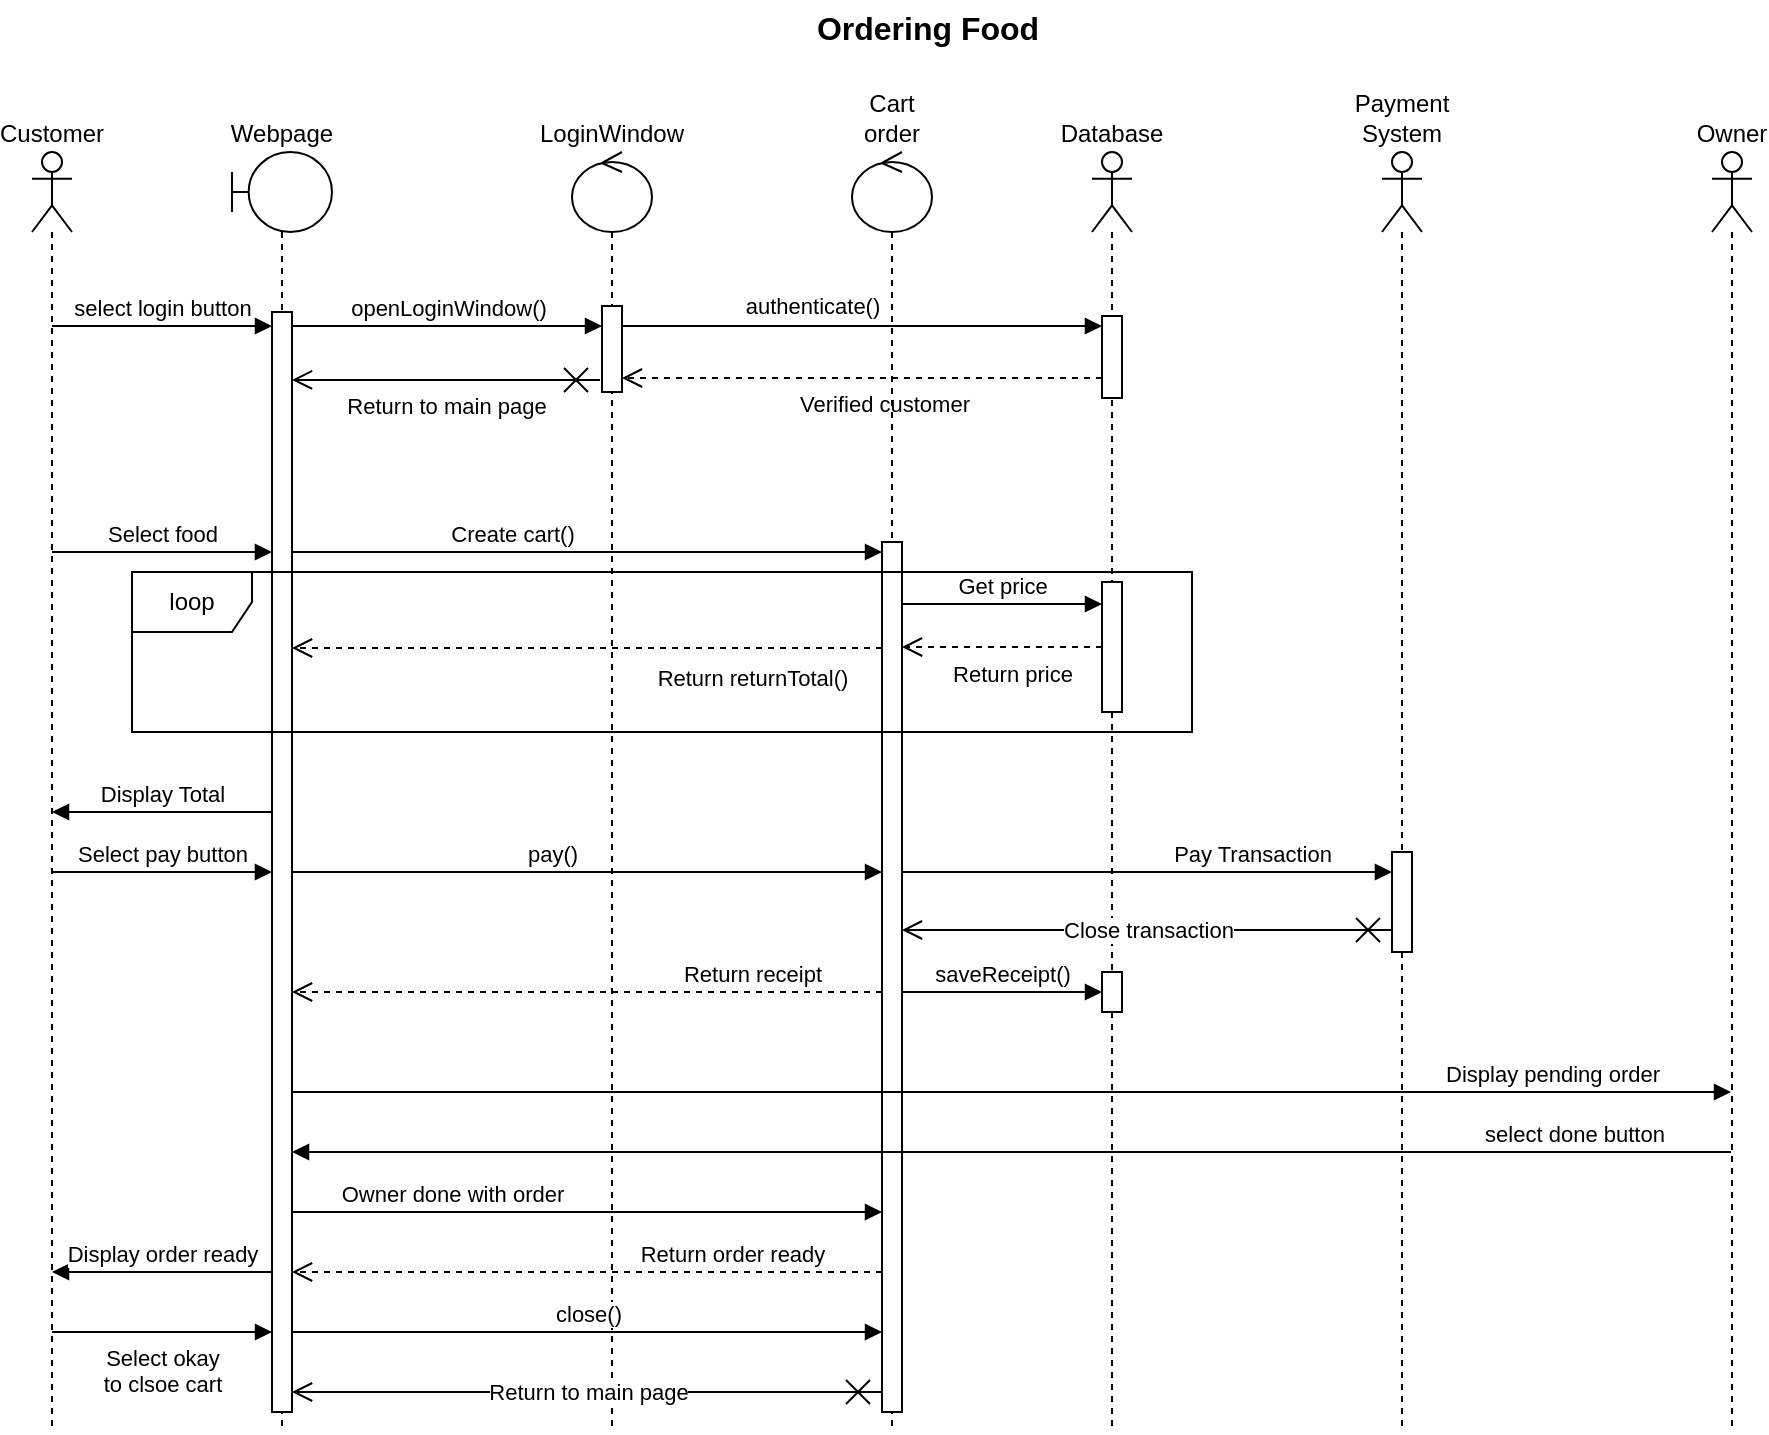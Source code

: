 <mxfile version="20.3.0" type="device"><diagram id="aWFk8jPY2MmRojWQCba8" name="Page-1"><mxGraphModel dx="1422" dy="857" grid="1" gridSize="10" guides="1" tooltips="1" connect="1" arrows="1" fold="1" page="0" pageScale="1" pageWidth="850" pageHeight="1100" math="0" shadow="0"><root><mxCell id="0"/><mxCell id="1" parent="0"/><mxCell id="fuEKCW4SCzqdRqs_v720-3" value="Customer" style="shape=umlLifeline;participant=umlActor;perimeter=lifelinePerimeter;whiteSpace=wrap;html=1;container=1;collapsible=0;recursiveResize=0;verticalAlign=bottom;spacingTop=36;outlineConnect=0;size=40;gradientColor=none;horizontal=1;labelPosition=center;verticalLabelPosition=top;align=center;" parent="1" vertex="1"><mxGeometry x="100" y="240" width="20" height="640" as="geometry"/></mxCell><mxCell id="fuEKCW4SCzqdRqs_v720-33" value="Ordering Food" style="text;align=center;fontStyle=1;verticalAlign=middle;spacingLeft=3;spacingRight=3;strokeColor=none;rotatable=0;points=[[0,0.5],[1,0.5]];portConstraint=eastwest;gradientColor=none;fontSize=16;" parent="1" vertex="1"><mxGeometry x="508" y="164" width="80" height="26" as="geometry"/></mxCell><mxCell id="3ZmaqxFw1Q16u7SAqoF7-2" value="LoginWindow" style="shape=umlLifeline;participant=umlControl;perimeter=lifelinePerimeter;whiteSpace=wrap;html=1;container=1;collapsible=0;recursiveResize=0;verticalAlign=bottom;spacingTop=36;outlineConnect=0;labelPosition=center;verticalLabelPosition=top;align=center;" parent="1" vertex="1"><mxGeometry x="370" y="240" width="40" height="640" as="geometry"/></mxCell><mxCell id="3ZmaqxFw1Q16u7SAqoF7-7" value="" style="html=1;points=[];perimeter=orthogonalPerimeter;" parent="3ZmaqxFw1Q16u7SAqoF7-2" vertex="1"><mxGeometry x="15" y="77" width="10" height="43" as="geometry"/></mxCell><mxCell id="3ZmaqxFw1Q16u7SAqoF7-4" value="Webpage" style="shape=umlLifeline;participant=umlBoundary;perimeter=lifelinePerimeter;whiteSpace=wrap;html=1;container=1;collapsible=0;recursiveResize=0;verticalAlign=bottom;spacingTop=36;outlineConnect=0;labelPosition=center;verticalLabelPosition=top;align=center;" parent="1" vertex="1"><mxGeometry x="200" y="240" width="50" height="640" as="geometry"/></mxCell><mxCell id="3ZmaqxFw1Q16u7SAqoF7-5" value="" style="html=1;points=[];perimeter=orthogonalPerimeter;" parent="3ZmaqxFw1Q16u7SAqoF7-4" vertex="1"><mxGeometry x="20" y="80" width="10" height="550" as="geometry"/></mxCell><mxCell id="3ZmaqxFw1Q16u7SAqoF7-8" value="openLoginWindow()" style="html=1;verticalAlign=bottom;endArrow=block;rounded=0;" parent="1" source="3ZmaqxFw1Q16u7SAqoF7-5" target="3ZmaqxFw1Q16u7SAqoF7-7" edge="1"><mxGeometry width="80" relative="1" as="geometry"><mxPoint x="253" y="342" as="sourcePoint"/><mxPoint x="364" y="342" as="targetPoint"/><Array as="points"><mxPoint x="335" y="327"/></Array></mxGeometry></mxCell><mxCell id="3ZmaqxFw1Q16u7SAqoF7-11" value="select login button" style="html=1;verticalAlign=bottom;endArrow=block;rounded=0;" parent="1" source="fuEKCW4SCzqdRqs_v720-3" target="3ZmaqxFw1Q16u7SAqoF7-5" edge="1"><mxGeometry width="80" relative="1" as="geometry"><mxPoint x="130" y="330" as="sourcePoint"/><mxPoint x="191" y="333" as="targetPoint"/><Array as="points"><mxPoint x="200" y="327"/></Array></mxGeometry></mxCell><mxCell id="3ZmaqxFw1Q16u7SAqoF7-15" value="authenticate()" style="html=1;verticalAlign=bottom;endArrow=block;rounded=0;" parent="1" source="3ZmaqxFw1Q16u7SAqoF7-7" target="VxAw7Zm52xEuJocL-6Xs-1" edge="1"><mxGeometry x="-0.208" y="1" width="80" relative="1" as="geometry"><mxPoint x="442" y="325" as="sourcePoint"/><mxPoint x="608" y="325" as="targetPoint"/><mxPoint as="offset"/><Array as="points"><mxPoint x="593" y="327"/></Array></mxGeometry></mxCell><mxCell id="3ZmaqxFw1Q16u7SAqoF7-18" value="Verified customer" style="html=1;verticalAlign=top;endArrow=open;dashed=1;endSize=8;rounded=0;labelPosition=center;verticalLabelPosition=bottom;align=center;" parent="1" source="VxAw7Zm52xEuJocL-6Xs-1" target="3ZmaqxFw1Q16u7SAqoF7-7" edge="1"><mxGeometry x="-0.086" relative="1" as="geometry"><mxPoint x="531" y="370" as="sourcePoint"/><mxPoint x="414" y="357" as="targetPoint"/><Array as="points"><mxPoint x="597" y="353"/></Array><mxPoint as="offset"/></mxGeometry></mxCell><mxCell id="3ZmaqxFw1Q16u7SAqoF7-19" value="Database" style="shape=umlLifeline;participant=umlActor;perimeter=lifelinePerimeter;whiteSpace=wrap;html=1;container=1;collapsible=0;recursiveResize=0;verticalAlign=bottom;spacingTop=36;outlineConnect=0;labelPosition=center;verticalLabelPosition=top;align=center;" parent="1" vertex="1"><mxGeometry x="630" y="240" width="20" height="640" as="geometry"/></mxCell><mxCell id="VxAw7Zm52xEuJocL-6Xs-1" value="" style="html=1;points=[];perimeter=orthogonalPerimeter;" parent="3ZmaqxFw1Q16u7SAqoF7-19" vertex="1"><mxGeometry x="5" y="82" width="10" height="41" as="geometry"/></mxCell><mxCell id="VxAw7Zm52xEuJocL-6Xs-5" value="" style="html=1;points=[];perimeter=orthogonalPerimeter;" parent="3ZmaqxFw1Q16u7SAqoF7-19" vertex="1"><mxGeometry x="5" y="215" width="10" height="65" as="geometry"/></mxCell><mxCell id="4T1camaJ_aIzsmTOeIJ_-14" value="" style="html=1;points=[];perimeter=orthogonalPerimeter;" parent="3ZmaqxFw1Q16u7SAqoF7-19" vertex="1"><mxGeometry x="5" y="410" width="10" height="20" as="geometry"/></mxCell><mxCell id="VxAw7Zm52xEuJocL-6Xs-2" value="Select food" style="html=1;verticalAlign=bottom;endArrow=block;rounded=0;" parent="1" source="fuEKCW4SCzqdRqs_v720-3" target="3ZmaqxFw1Q16u7SAqoF7-5" edge="1"><mxGeometry width="80" relative="1" as="geometry"><mxPoint x="130" y="420" as="sourcePoint"/><mxPoint x="210" y="420" as="targetPoint"/><Array as="points"><mxPoint x="200" y="440"/></Array></mxGeometry></mxCell><mxCell id="VxAw7Zm52xEuJocL-6Xs-3" value="Create cart()" style="html=1;verticalAlign=bottom;endArrow=block;rounded=0;" parent="1" source="3ZmaqxFw1Q16u7SAqoF7-5" target="VxAw7Zm52xEuJocL-6Xs-11" edge="1"><mxGeometry x="-0.254" width="80" relative="1" as="geometry"><mxPoint x="270" y="464.5" as="sourcePoint"/><mxPoint x="350" y="464.5" as="targetPoint"/><Array as="points"><mxPoint x="380" y="440"/></Array><mxPoint as="offset"/></mxGeometry></mxCell><mxCell id="VxAw7Zm52xEuJocL-6Xs-4" value="Cart order" style="shape=umlLifeline;participant=umlControl;perimeter=lifelinePerimeter;whiteSpace=wrap;html=1;container=1;collapsible=0;recursiveResize=0;verticalAlign=bottom;spacingTop=36;outlineConnect=0;labelPosition=center;verticalLabelPosition=top;align=center;" parent="1" vertex="1"><mxGeometry x="510" y="240" width="40" height="640" as="geometry"/></mxCell><mxCell id="VxAw7Zm52xEuJocL-6Xs-11" value="" style="html=1;points=[];perimeter=orthogonalPerimeter;" parent="VxAw7Zm52xEuJocL-6Xs-4" vertex="1"><mxGeometry x="15" y="195" width="10" height="435" as="geometry"/></mxCell><mxCell id="VxAw7Zm52xEuJocL-6Xs-6" value="Get price" style="html=1;verticalAlign=bottom;endArrow=block;rounded=0;" parent="1" source="VxAw7Zm52xEuJocL-6Xs-11" target="VxAw7Zm52xEuJocL-6Xs-5" edge="1"><mxGeometry width="80" relative="1" as="geometry"><mxPoint x="540" y="500" as="sourcePoint"/><mxPoint x="620" y="500" as="targetPoint"/><Array as="points"><mxPoint x="563" y="466"/></Array></mxGeometry></mxCell><mxCell id="VxAw7Zm52xEuJocL-6Xs-7" value="Return price" style="html=1;verticalAlign=top;endArrow=open;dashed=1;endSize=8;rounded=0;labelPosition=center;verticalLabelPosition=bottom;align=center;" parent="1" source="VxAw7Zm52xEuJocL-6Xs-5" target="VxAw7Zm52xEuJocL-6Xs-11" edge="1"><mxGeometry x="-0.1" relative="1" as="geometry"><mxPoint x="600" y="520" as="sourcePoint"/><mxPoint x="540" y="510" as="targetPoint"/><mxPoint as="offset"/></mxGeometry></mxCell><mxCell id="VxAw7Zm52xEuJocL-6Xs-8" value="Return returnTotal()" style="html=1;verticalAlign=top;endArrow=open;dashed=1;endSize=8;rounded=0;labelPosition=center;verticalLabelPosition=bottom;align=center;" parent="1" source="VxAw7Zm52xEuJocL-6Xs-11" target="3ZmaqxFw1Q16u7SAqoF7-5" edge="1"><mxGeometry x="-0.559" y="2" relative="1" as="geometry"><mxPoint x="340" y="580" as="sourcePoint"/><mxPoint x="230" y="580" as="targetPoint"/><Array as="points"><mxPoint x="317" y="488"/></Array><mxPoint as="offset"/></mxGeometry></mxCell><mxCell id="VxAw7Zm52xEuJocL-6Xs-10" value="loop" style="shape=umlFrame;whiteSpace=wrap;html=1;" parent="1" vertex="1"><mxGeometry x="150" y="450" width="530" height="80" as="geometry"/></mxCell><mxCell id="VxAw7Zm52xEuJocL-6Xs-13" value="Display Total" style="html=1;verticalAlign=bottom;endArrow=block;rounded=0;" parent="1" source="3ZmaqxFw1Q16u7SAqoF7-5" target="fuEKCW4SCzqdRqs_v720-3" edge="1"><mxGeometry width="80" relative="1" as="geometry"><mxPoint x="202" y="580" as="sourcePoint"/><mxPoint x="150" y="580" as="targetPoint"/><Array as="points"><mxPoint x="200" y="570"/></Array></mxGeometry></mxCell><mxCell id="4T1camaJ_aIzsmTOeIJ_-1" value="Select pay button" style="html=1;verticalAlign=bottom;endArrow=block;rounded=0;" parent="1" source="fuEKCW4SCzqdRqs_v720-3" target="3ZmaqxFw1Q16u7SAqoF7-5" edge="1"><mxGeometry width="80" relative="1" as="geometry"><mxPoint x="130" y="608" as="sourcePoint"/><mxPoint x="210" y="608" as="targetPoint"/><Array as="points"><mxPoint x="180" y="600"/></Array></mxGeometry></mxCell><mxCell id="4T1camaJ_aIzsmTOeIJ_-2" value="Payment System" style="shape=umlLifeline;participant=umlActor;perimeter=lifelinePerimeter;whiteSpace=wrap;html=1;container=1;collapsible=0;recursiveResize=0;verticalAlign=bottom;spacingTop=36;outlineConnect=0;labelPosition=center;verticalLabelPosition=top;align=center;" parent="1" vertex="1"><mxGeometry x="775" y="240" width="20" height="640" as="geometry"/></mxCell><mxCell id="4T1camaJ_aIzsmTOeIJ_-5" value="" style="html=1;points=[];perimeter=orthogonalPerimeter;" parent="4T1camaJ_aIzsmTOeIJ_-2" vertex="1"><mxGeometry x="5" y="350" width="10" height="50" as="geometry"/></mxCell><mxCell id="4T1camaJ_aIzsmTOeIJ_-3" value="pay()" style="html=1;verticalAlign=bottom;endArrow=block;rounded=0;" parent="1" source="3ZmaqxFw1Q16u7SAqoF7-5" target="VxAw7Zm52xEuJocL-6Xs-11" edge="1"><mxGeometry x="-0.119" width="80" relative="1" as="geometry"><mxPoint x="290" y="570" as="sourcePoint"/><mxPoint x="370" y="570" as="targetPoint"/><Array as="points"><mxPoint x="470" y="600"/></Array><mxPoint as="offset"/></mxGeometry></mxCell><mxCell id="4T1camaJ_aIzsmTOeIJ_-4" value="Owner" style="shape=umlLifeline;participant=umlActor;perimeter=lifelinePerimeter;whiteSpace=wrap;html=1;container=1;collapsible=0;recursiveResize=0;verticalAlign=bottom;spacingTop=36;outlineConnect=0;labelPosition=center;verticalLabelPosition=top;align=center;" parent="1" vertex="1"><mxGeometry x="940" y="240" width="20" height="640" as="geometry"/></mxCell><mxCell id="4T1camaJ_aIzsmTOeIJ_-7" value="Return receipt" style="html=1;verticalAlign=bottom;endArrow=open;dashed=1;endSize=8;rounded=0;" parent="1" source="VxAw7Zm52xEuJocL-6Xs-11" target="3ZmaqxFw1Q16u7SAqoF7-5" edge="1"><mxGeometry x="-0.559" relative="1" as="geometry"><mxPoint x="460" y="630" as="sourcePoint"/><mxPoint x="380" y="630" as="targetPoint"/><Array as="points"><mxPoint x="440" y="660"/></Array><mxPoint as="offset"/></mxGeometry></mxCell><mxCell id="4T1camaJ_aIzsmTOeIJ_-8" value="Pay Transaction" style="html=1;verticalAlign=bottom;endArrow=block;rounded=0;" parent="1" source="VxAw7Zm52xEuJocL-6Xs-11" target="4T1camaJ_aIzsmTOeIJ_-5" edge="1"><mxGeometry x="0.429" width="80" relative="1" as="geometry"><mxPoint x="600" y="570" as="sourcePoint"/><mxPoint x="680" y="570" as="targetPoint"/><Array as="points"><mxPoint x="740" y="600"/></Array><mxPoint as="offset"/></mxGeometry></mxCell><mxCell id="4T1camaJ_aIzsmTOeIJ_-10" value="Display pending order" style="html=1;verticalAlign=bottom;endArrow=block;rounded=0;" parent="1" source="3ZmaqxFw1Q16u7SAqoF7-5" target="4T1camaJ_aIzsmTOeIJ_-4" edge="1"><mxGeometry x="0.751" width="80" relative="1" as="geometry"><mxPoint x="240" y="700" as="sourcePoint"/><mxPoint x="470" y="700" as="targetPoint"/><Array as="points"><mxPoint x="890" y="710"/></Array><mxPoint as="offset"/></mxGeometry></mxCell><mxCell id="4T1camaJ_aIzsmTOeIJ_-11" value="select done button" style="html=1;verticalAlign=bottom;endArrow=block;rounded=0;" parent="1" source="4T1camaJ_aIzsmTOeIJ_-4" target="3ZmaqxFw1Q16u7SAqoF7-5" edge="1"><mxGeometry x="-0.779" width="80" relative="1" as="geometry"><mxPoint x="720" y="740" as="sourcePoint"/><mxPoint x="620" y="740" as="targetPoint"/><Array as="points"><mxPoint x="880" y="740"/></Array><mxPoint x="1" as="offset"/></mxGeometry></mxCell><mxCell id="4T1camaJ_aIzsmTOeIJ_-15" value="saveReceipt()" style="html=1;verticalAlign=bottom;endArrow=block;rounded=0;" parent="1" source="VxAw7Zm52xEuJocL-6Xs-11" target="4T1camaJ_aIzsmTOeIJ_-14" edge="1"><mxGeometry width="80" relative="1" as="geometry"><mxPoint x="550" y="660" as="sourcePoint"/><mxPoint x="630" y="660" as="targetPoint"/><Array as="points"><mxPoint x="570" y="660"/></Array></mxGeometry></mxCell><mxCell id="4T1camaJ_aIzsmTOeIJ_-16" value="Return order ready" style="html=1;verticalAlign=bottom;endArrow=open;dashed=1;endSize=8;rounded=0;" parent="1" source="VxAw7Zm52xEuJocL-6Xs-11" target="3ZmaqxFw1Q16u7SAqoF7-5" edge="1"><mxGeometry x="-0.491" relative="1" as="geometry"><mxPoint x="475" y="800" as="sourcePoint"/><mxPoint x="305" y="800" as="targetPoint"/><Array as="points"><mxPoint x="480" y="800"/></Array><mxPoint as="offset"/></mxGeometry></mxCell><mxCell id="4T1camaJ_aIzsmTOeIJ_-17" value="Display order ready" style="html=1;verticalAlign=bottom;endArrow=block;rounded=0;" parent="1" source="3ZmaqxFw1Q16u7SAqoF7-5" target="fuEKCW4SCzqdRqs_v720-3" edge="1"><mxGeometry width="80" relative="1" as="geometry"><mxPoint x="200" y="800" as="sourcePoint"/><mxPoint x="140" y="800" as="targetPoint"/><Array as="points"><mxPoint x="180" y="800"/></Array></mxGeometry></mxCell><mxCell id="4T1camaJ_aIzsmTOeIJ_-18" value="Owner done with order" style="html=1;verticalAlign=bottom;endArrow=block;rounded=0;" parent="1" source="3ZmaqxFw1Q16u7SAqoF7-5" target="VxAw7Zm52xEuJocL-6Xs-11" edge="1"><mxGeometry x="-0.458" width="80" relative="1" as="geometry"><mxPoint x="360" y="780" as="sourcePoint"/><mxPoint x="440" y="780" as="targetPoint"/><Array as="points"><mxPoint x="480" y="770"/></Array><mxPoint as="offset"/></mxGeometry></mxCell><mxCell id="KYuHUwMhuAiEttnsaZS2-2" value="Return to main page" style="endArrow=open;startArrow=cross;endFill=0;startFill=0;endSize=8;startSize=10;html=1;rounded=0;labelPosition=center;verticalLabelPosition=bottom;align=center;verticalAlign=top;exitX=-0.1;exitY=0.86;exitDx=0;exitDy=0;exitPerimeter=0;" edge="1" parent="1" source="3ZmaqxFw1Q16u7SAqoF7-7" target="3ZmaqxFw1Q16u7SAqoF7-5"><mxGeometry width="160" relative="1" as="geometry"><mxPoint x="385" y="379" as="sourcePoint"/><mxPoint x="232" y="379" as="targetPoint"/></mxGeometry></mxCell><mxCell id="KYuHUwMhuAiEttnsaZS2-3" value="Close transaction" style="endArrow=open;startArrow=cross;endFill=0;startFill=0;endSize=8;startSize=10;html=1;rounded=0;" edge="1" parent="1" source="4T1camaJ_aIzsmTOeIJ_-5" target="VxAw7Zm52xEuJocL-6Xs-11"><mxGeometry width="160" relative="1" as="geometry"><mxPoint x="726" y="627" as="sourcePoint"/><mxPoint x="573" y="627" as="targetPoint"/><Array as="points"><mxPoint x="735" y="629"/></Array></mxGeometry></mxCell><mxCell id="KYuHUwMhuAiEttnsaZS2-4" value="Select okay&lt;br&gt;to clsoe cart" style="html=1;verticalAlign=top;endArrow=block;rounded=0;labelPosition=center;verticalLabelPosition=bottom;align=center;" edge="1" parent="1" source="fuEKCW4SCzqdRqs_v720-3" target="3ZmaqxFw1Q16u7SAqoF7-5"><mxGeometry width="80" relative="1" as="geometry"><mxPoint x="125" y="879" as="sourcePoint"/><mxPoint x="205" y="879" as="targetPoint"/><Array as="points"><mxPoint x="180" y="830"/></Array></mxGeometry></mxCell><mxCell id="KYuHUwMhuAiEttnsaZS2-5" value="close()" style="html=1;verticalAlign=bottom;endArrow=block;rounded=0;" edge="1" parent="1" source="3ZmaqxFw1Q16u7SAqoF7-5" target="VxAw7Zm52xEuJocL-6Xs-11"><mxGeometry width="80" relative="1" as="geometry"><mxPoint x="290" y="830" as="sourcePoint"/><mxPoint x="370" y="830" as="targetPoint"/><Array as="points"><mxPoint x="430" y="830"/></Array></mxGeometry></mxCell><mxCell id="KYuHUwMhuAiEttnsaZS2-6" value="Return to main page" style="endArrow=open;startArrow=cross;endFill=0;startFill=0;endSize=8;startSize=10;html=1;rounded=0;" edge="1" parent="1" source="VxAw7Zm52xEuJocL-6Xs-11" target="3ZmaqxFw1Q16u7SAqoF7-5"><mxGeometry width="160" relative="1" as="geometry"><mxPoint x="462.5" y="860" as="sourcePoint"/><mxPoint x="317.5" y="860" as="targetPoint"/><Array as="points"><mxPoint x="260" y="860"/></Array></mxGeometry></mxCell></root></mxGraphModel></diagram></mxfile>